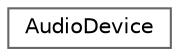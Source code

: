digraph "类继承关系图"
{
 // LATEX_PDF_SIZE
  bgcolor="transparent";
  edge [fontname=Helvetica,fontsize=10,labelfontname=Helvetica,labelfontsize=10];
  node [fontname=Helvetica,fontsize=10,shape=box,height=0.2,width=0.4];
  rankdir="LR";
  Node0 [id="Node000000",label="AudioDevice",height=0.2,width=0.4,color="grey40", fillcolor="white", style="filled",URL="$struct_audio_device.html",tooltip="音频设备信息"];
}
